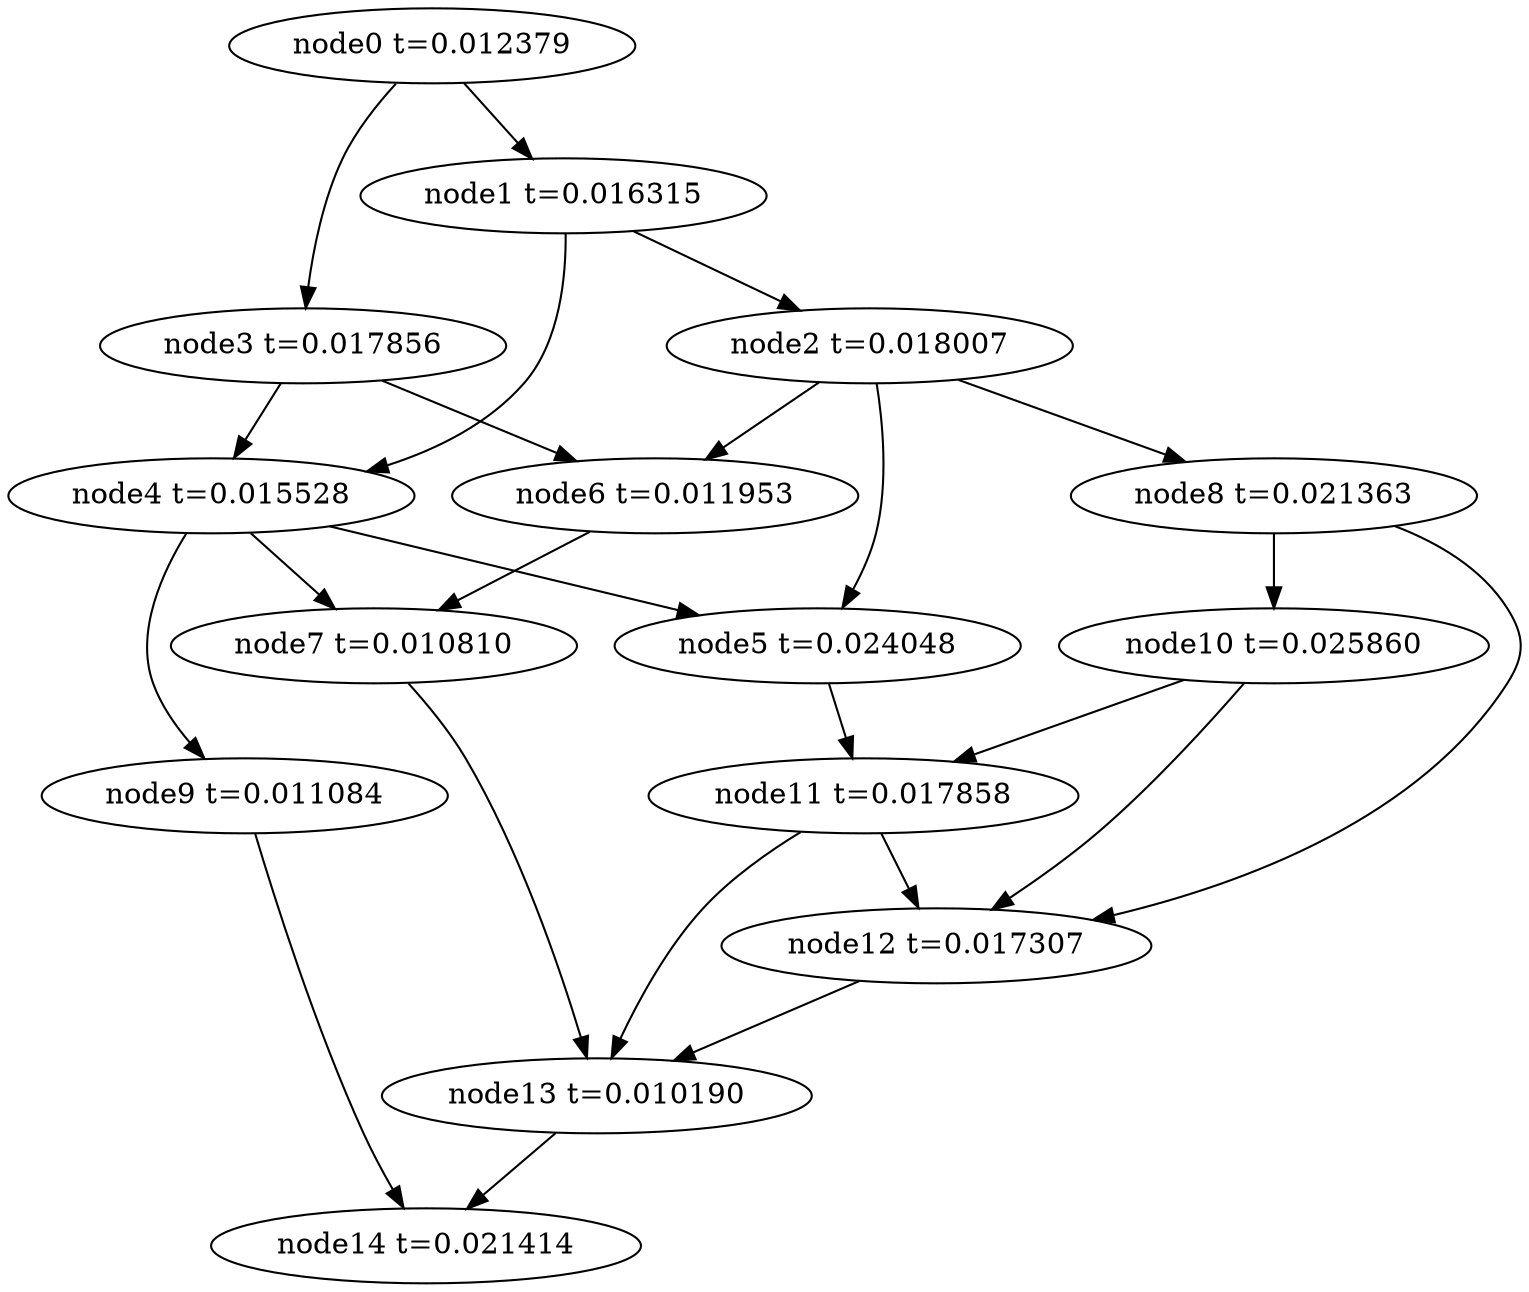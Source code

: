 digraph g{
	node14[label="node14 t=0.021414"]
	node13 -> node14
	node13[label="node13 t=0.010190"];
	node12 -> node13
	node12[label="node12 t=0.017307"];
	node11 -> node13
	node11 -> node12
	node11[label="node11 t=0.017858"];
	node10 -> node12
	node10 -> node11
	node10[label="node10 t=0.025860"];
	node9 -> node14
	node9[label="node9 t=0.011084"];
	node8 -> node12
	node8 -> node10
	node8[label="node8 t=0.021363"];
	node7 -> node13
	node7[label="node7 t=0.010810"];
	node6 -> node7
	node6[label="node6 t=0.011953"];
	node5 -> node11
	node5[label="node5 t=0.024048"];
	node4 -> node9
	node4 -> node7
	node4 -> node5
	node4[label="node4 t=0.015528"];
	node3 -> node6
	node3 -> node4
	node3[label="node3 t=0.017856"];
	node2 -> node8
	node2 -> node6
	node2 -> node5
	node2[label="node2 t=0.018007"];
	node1 -> node4
	node1 -> node2
	node1[label="node1 t=0.016315"];
	node0 -> node3
	node0 -> node1
	node0[label="node0 t=0.012379"];
}
